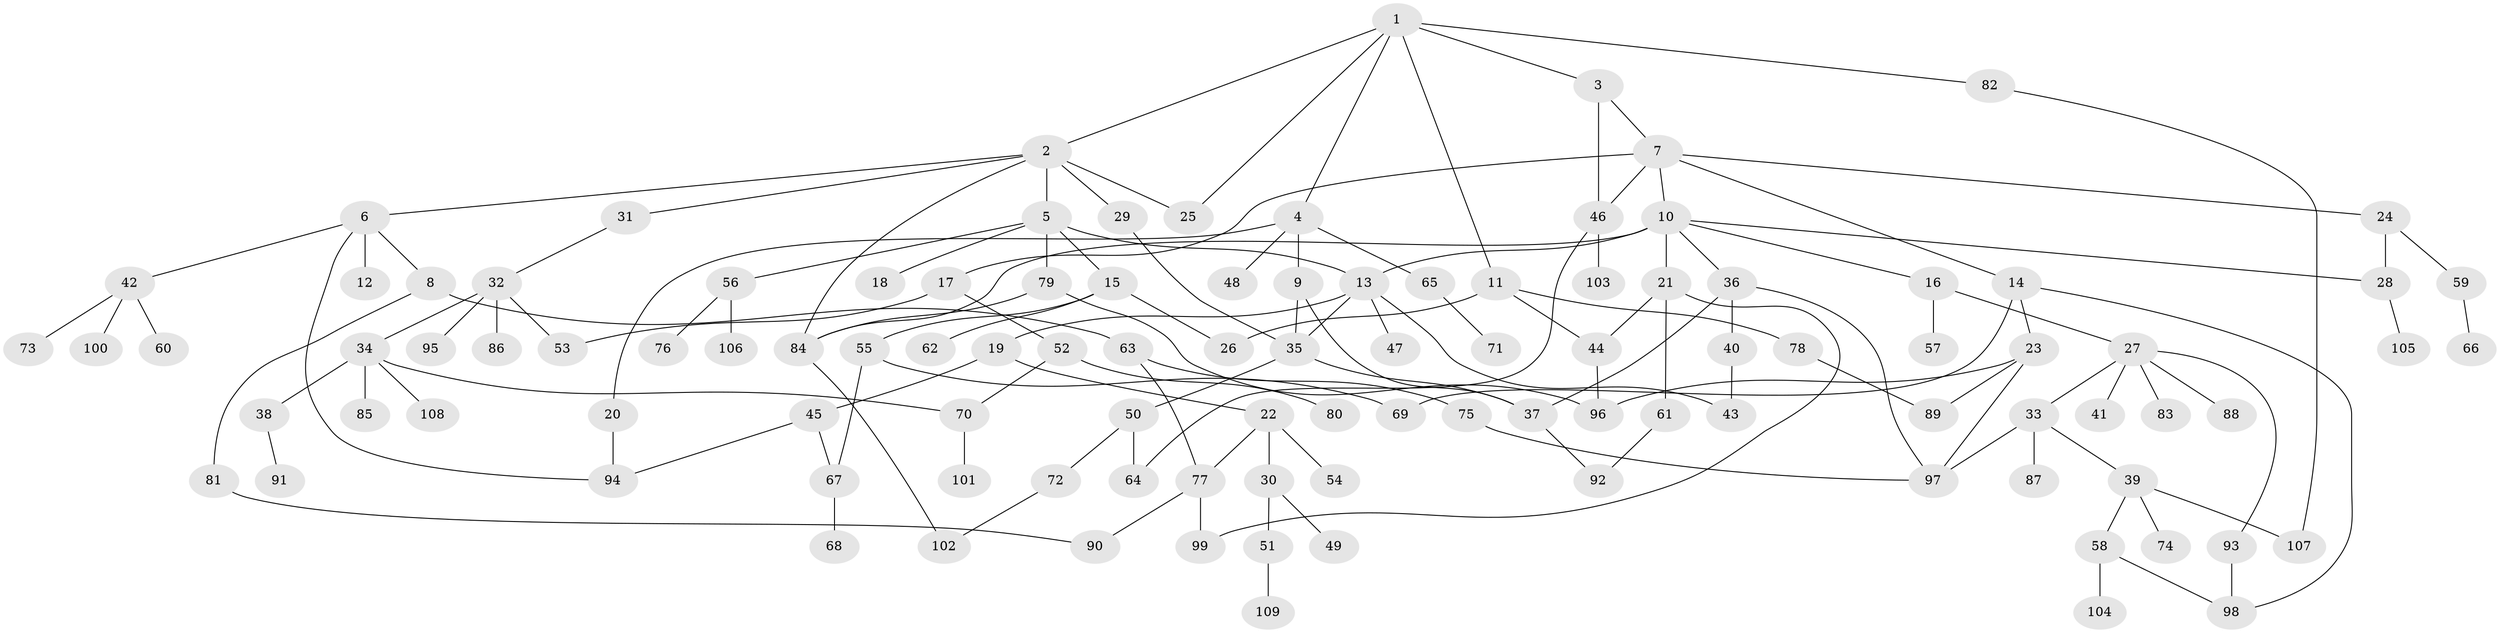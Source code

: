 // Generated by graph-tools (version 1.1) at 2025/25/03/09/25 03:25:27]
// undirected, 109 vertices, 142 edges
graph export_dot {
graph [start="1"]
  node [color=gray90,style=filled];
  1;
  2;
  3;
  4;
  5;
  6;
  7;
  8;
  9;
  10;
  11;
  12;
  13;
  14;
  15;
  16;
  17;
  18;
  19;
  20;
  21;
  22;
  23;
  24;
  25;
  26;
  27;
  28;
  29;
  30;
  31;
  32;
  33;
  34;
  35;
  36;
  37;
  38;
  39;
  40;
  41;
  42;
  43;
  44;
  45;
  46;
  47;
  48;
  49;
  50;
  51;
  52;
  53;
  54;
  55;
  56;
  57;
  58;
  59;
  60;
  61;
  62;
  63;
  64;
  65;
  66;
  67;
  68;
  69;
  70;
  71;
  72;
  73;
  74;
  75;
  76;
  77;
  78;
  79;
  80;
  81;
  82;
  83;
  84;
  85;
  86;
  87;
  88;
  89;
  90;
  91;
  92;
  93;
  94;
  95;
  96;
  97;
  98;
  99;
  100;
  101;
  102;
  103;
  104;
  105;
  106;
  107;
  108;
  109;
  1 -- 2;
  1 -- 3;
  1 -- 4;
  1 -- 11;
  1 -- 25;
  1 -- 82;
  2 -- 5;
  2 -- 6;
  2 -- 29;
  2 -- 31;
  2 -- 84;
  2 -- 25;
  3 -- 7;
  3 -- 46;
  4 -- 9;
  4 -- 20;
  4 -- 48;
  4 -- 65;
  5 -- 15;
  5 -- 18;
  5 -- 56;
  5 -- 79;
  5 -- 13;
  6 -- 8;
  6 -- 12;
  6 -- 42;
  6 -- 94;
  7 -- 10;
  7 -- 14;
  7 -- 17;
  7 -- 24;
  7 -- 46;
  8 -- 63;
  8 -- 81;
  9 -- 37;
  9 -- 35;
  10 -- 13;
  10 -- 16;
  10 -- 21;
  10 -- 28;
  10 -- 36;
  10 -- 84;
  11 -- 26;
  11 -- 44;
  11 -- 78;
  13 -- 19;
  13 -- 47;
  13 -- 35;
  13 -- 43;
  14 -- 23;
  14 -- 69;
  14 -- 98;
  15 -- 55;
  15 -- 62;
  15 -- 26;
  16 -- 27;
  16 -- 57;
  17 -- 52;
  17 -- 53;
  19 -- 22;
  19 -- 45;
  20 -- 94;
  21 -- 61;
  21 -- 99;
  21 -- 44;
  22 -- 30;
  22 -- 54;
  22 -- 77;
  23 -- 89;
  23 -- 97;
  23 -- 96;
  24 -- 59;
  24 -- 28;
  27 -- 33;
  27 -- 41;
  27 -- 83;
  27 -- 88;
  27 -- 93;
  28 -- 105;
  29 -- 35;
  30 -- 49;
  30 -- 51;
  31 -- 32;
  32 -- 34;
  32 -- 86;
  32 -- 95;
  32 -- 53;
  33 -- 39;
  33 -- 87;
  33 -- 97;
  34 -- 38;
  34 -- 70;
  34 -- 85;
  34 -- 108;
  35 -- 50;
  35 -- 37;
  36 -- 40;
  36 -- 37;
  36 -- 97;
  37 -- 92;
  38 -- 91;
  39 -- 58;
  39 -- 74;
  39 -- 107;
  40 -- 43;
  42 -- 60;
  42 -- 73;
  42 -- 100;
  44 -- 96;
  45 -- 67;
  45 -- 94;
  46 -- 64;
  46 -- 103;
  50 -- 72;
  50 -- 64;
  51 -- 109;
  52 -- 80;
  52 -- 70;
  55 -- 69;
  55 -- 67;
  56 -- 76;
  56 -- 106;
  58 -- 104;
  58 -- 98;
  59 -- 66;
  61 -- 92;
  63 -- 75;
  63 -- 77;
  65 -- 71;
  67 -- 68;
  70 -- 101;
  72 -- 102;
  75 -- 97;
  77 -- 99;
  77 -- 90;
  78 -- 89;
  79 -- 84;
  79 -- 96;
  81 -- 90;
  82 -- 107;
  84 -- 102;
  93 -- 98;
}
